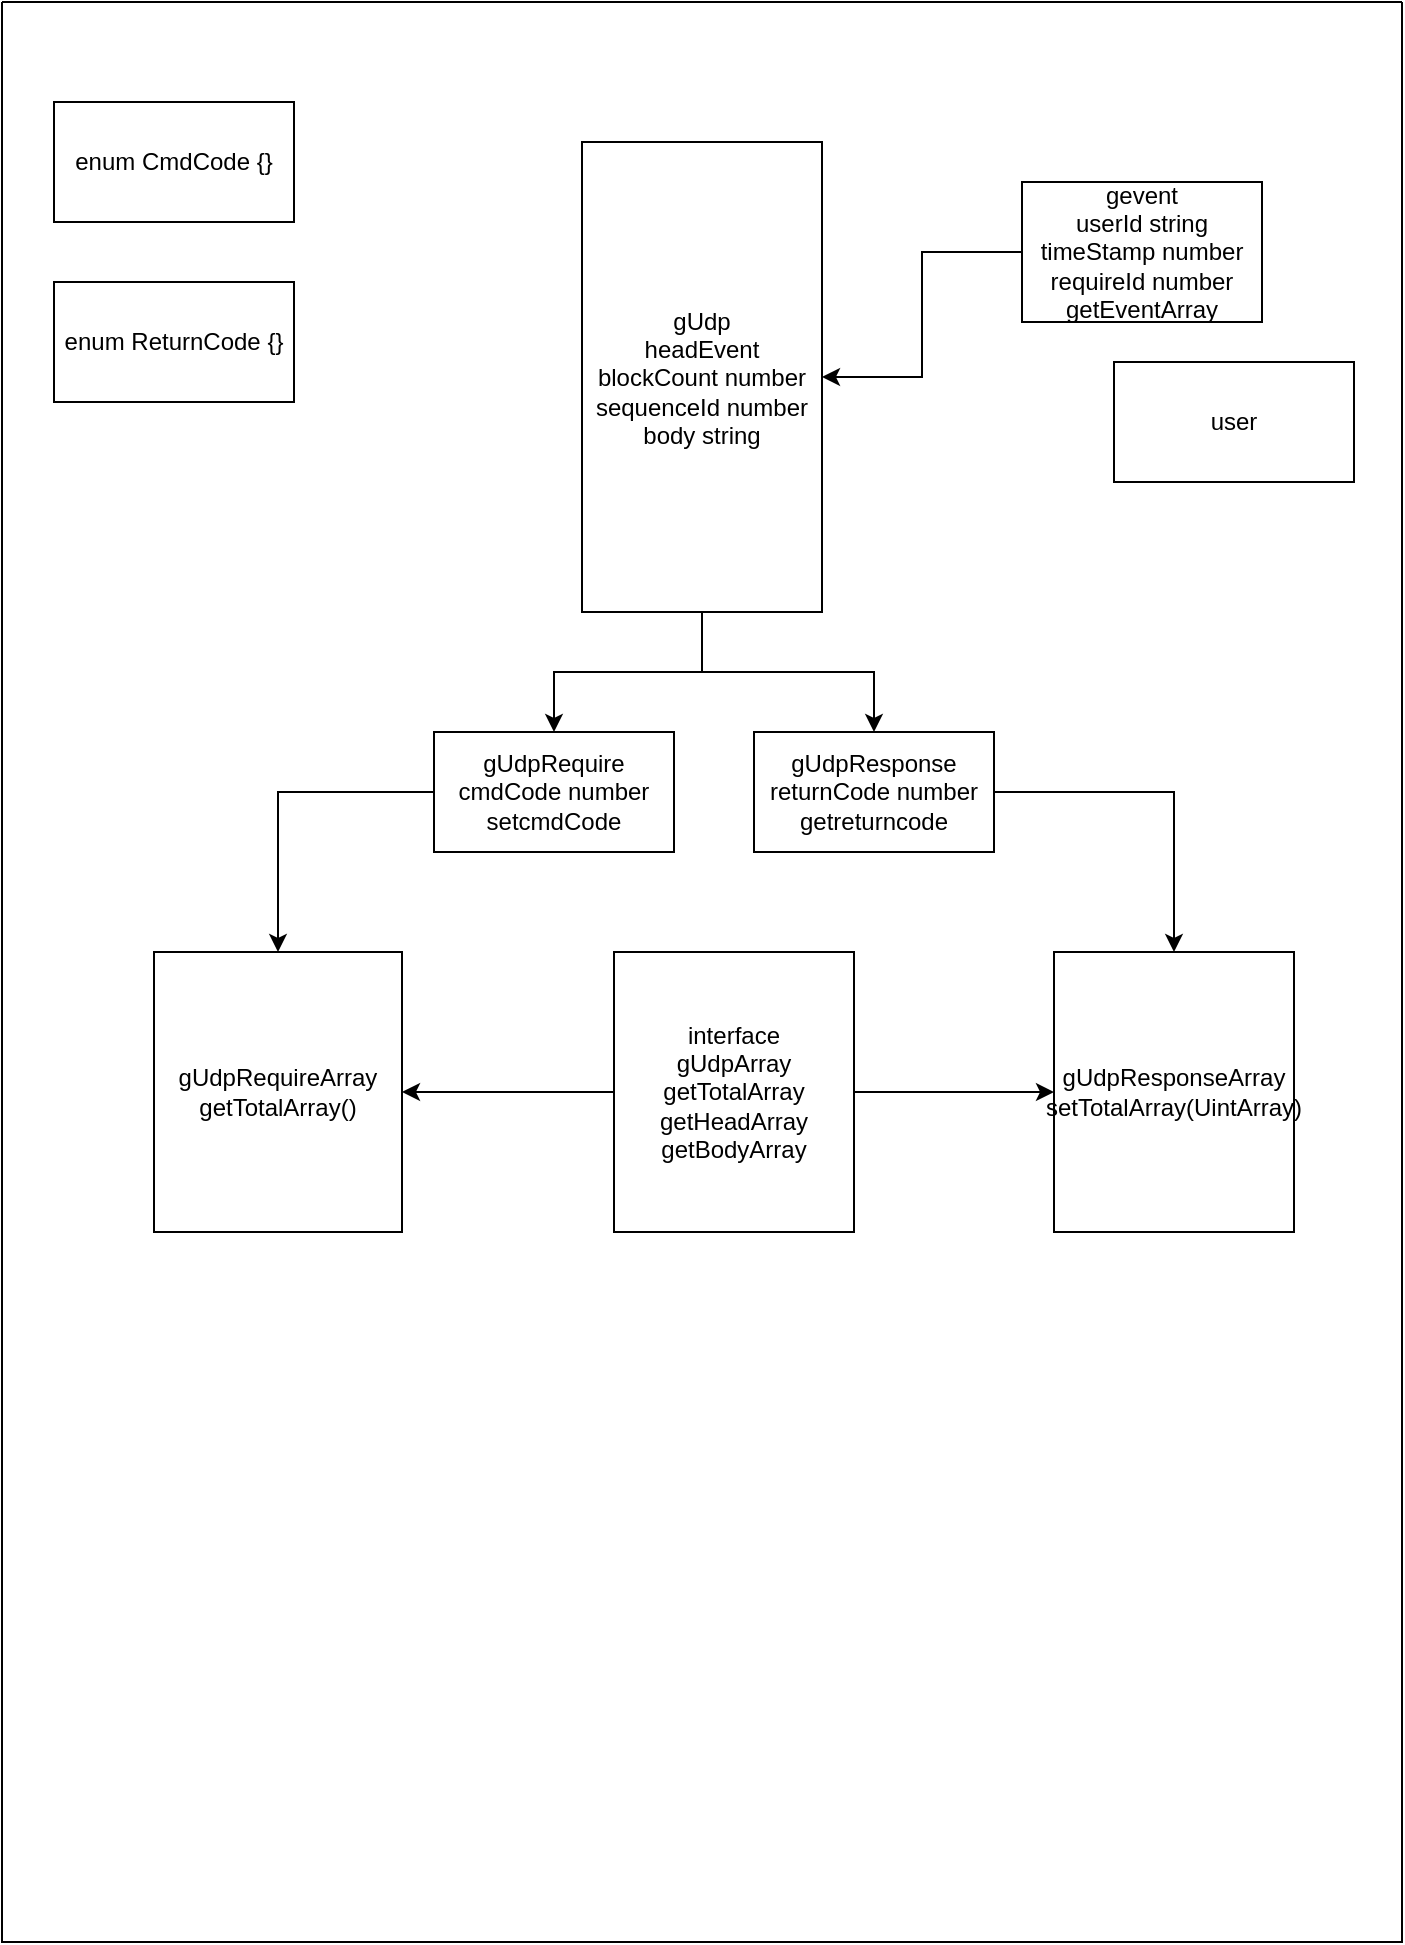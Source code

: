 <mxfile version="15.9.6" type="github">
  <diagram id="N8Edi52NSmTYdyOakT1O" name="Page-1">
    <mxGraphModel dx="1874" dy="754" grid="1" gridSize="10" guides="1" tooltips="1" connect="1" arrows="1" fold="1" page="1" pageScale="1" pageWidth="827" pageHeight="1169" math="0" shadow="0">
      <root>
        <mxCell id="0" />
        <mxCell id="1" parent="0" />
        <mxCell id="S61cnKSq_L1cPFYxwROf-4" value="" style="swimlane;startSize=0;" vertex="1" parent="1">
          <mxGeometry x="64" y="40" width="700" height="970" as="geometry" />
        </mxCell>
        <mxCell id="S61cnKSq_L1cPFYxwROf-8" value="user" style="rounded=0;whiteSpace=wrap;html=1;" vertex="1" parent="S61cnKSq_L1cPFYxwROf-4">
          <mxGeometry x="556" y="180" width="120" height="60" as="geometry" />
        </mxCell>
        <mxCell id="S61cnKSq_L1cPFYxwROf-32" style="edgeStyle=orthogonalEdgeStyle;rounded=0;orthogonalLoop=1;jettySize=auto;html=1;" edge="1" parent="S61cnKSq_L1cPFYxwROf-4" source="S61cnKSq_L1cPFYxwROf-9" target="S61cnKSq_L1cPFYxwROf-31">
          <mxGeometry relative="1" as="geometry" />
        </mxCell>
        <mxCell id="S61cnKSq_L1cPFYxwROf-39" style="edgeStyle=orthogonalEdgeStyle;rounded=0;orthogonalLoop=1;jettySize=auto;html=1;" edge="1" parent="S61cnKSq_L1cPFYxwROf-4" source="S61cnKSq_L1cPFYxwROf-9" target="S61cnKSq_L1cPFYxwROf-36">
          <mxGeometry relative="1" as="geometry" />
        </mxCell>
        <mxCell id="S61cnKSq_L1cPFYxwROf-9" value="interface&lt;br&gt;gUdpArray&lt;br&gt;getTotalArray&lt;br&gt;getHeadArray&lt;br&gt;getBodyArray" style="rounded=0;whiteSpace=wrap;html=1;" vertex="1" parent="S61cnKSq_L1cPFYxwROf-4">
          <mxGeometry x="306" y="475" width="120" height="140" as="geometry" />
        </mxCell>
        <mxCell id="S61cnKSq_L1cPFYxwROf-43" style="edgeStyle=orthogonalEdgeStyle;rounded=0;orthogonalLoop=1;jettySize=auto;html=1;entryX=1;entryY=0.5;entryDx=0;entryDy=0;" edge="1" parent="S61cnKSq_L1cPFYxwROf-4" source="S61cnKSq_L1cPFYxwROf-10" target="ttSso2FikDegnhqfddx3-4">
          <mxGeometry relative="1" as="geometry" />
        </mxCell>
        <mxCell id="S61cnKSq_L1cPFYxwROf-10" value="gevent&lt;br&gt;userId string&lt;br&gt;timeStamp number&lt;br&gt;requireId number&lt;br&gt;getEventArray" style="rounded=0;whiteSpace=wrap;html=1;" vertex="1" parent="S61cnKSq_L1cPFYxwROf-4">
          <mxGeometry x="510" y="90" width="120" height="70" as="geometry" />
        </mxCell>
        <mxCell id="S61cnKSq_L1cPFYxwROf-34" style="edgeStyle=orthogonalEdgeStyle;rounded=0;orthogonalLoop=1;jettySize=auto;html=1;" edge="1" parent="S61cnKSq_L1cPFYxwROf-4" source="ttSso2FikDegnhqfddx3-4" target="S61cnKSq_L1cPFYxwROf-25">
          <mxGeometry relative="1" as="geometry" />
        </mxCell>
        <mxCell id="S61cnKSq_L1cPFYxwROf-35" style="edgeStyle=orthogonalEdgeStyle;rounded=0;orthogonalLoop=1;jettySize=auto;html=1;" edge="1" parent="S61cnKSq_L1cPFYxwROf-4" source="ttSso2FikDegnhqfddx3-4" target="S61cnKSq_L1cPFYxwROf-27">
          <mxGeometry relative="1" as="geometry" />
        </mxCell>
        <mxCell id="ttSso2FikDegnhqfddx3-4" value="gUdp&lt;br&gt;headEvent&lt;br&gt;blockCount number&lt;br&gt;sequenceId number&lt;br&gt;body string" style="rounded=0;whiteSpace=wrap;html=1;" parent="S61cnKSq_L1cPFYxwROf-4" vertex="1">
          <mxGeometry x="290" y="70" width="120" height="235" as="geometry" />
        </mxCell>
        <mxCell id="S61cnKSq_L1cPFYxwROf-33" style="edgeStyle=orthogonalEdgeStyle;rounded=0;orthogonalLoop=1;jettySize=auto;html=1;entryX=0.5;entryY=0;entryDx=0;entryDy=0;" edge="1" parent="S61cnKSq_L1cPFYxwROf-4" source="S61cnKSq_L1cPFYxwROf-25" target="S61cnKSq_L1cPFYxwROf-31">
          <mxGeometry relative="1" as="geometry" />
        </mxCell>
        <mxCell id="S61cnKSq_L1cPFYxwROf-25" value="&lt;span&gt;gUdpRequire&lt;br&gt;cmdCode number&lt;br&gt;setcmdCode&lt;br&gt;&lt;/span&gt;" style="rounded=0;whiteSpace=wrap;html=1;" vertex="1" parent="S61cnKSq_L1cPFYxwROf-4">
          <mxGeometry x="216" y="365" width="120" height="60" as="geometry" />
        </mxCell>
        <mxCell id="S61cnKSq_L1cPFYxwROf-37" style="edgeStyle=orthogonalEdgeStyle;rounded=0;orthogonalLoop=1;jettySize=auto;html=1;entryX=0.5;entryY=0;entryDx=0;entryDy=0;" edge="1" parent="S61cnKSq_L1cPFYxwROf-4" source="S61cnKSq_L1cPFYxwROf-27" target="S61cnKSq_L1cPFYxwROf-36">
          <mxGeometry relative="1" as="geometry" />
        </mxCell>
        <mxCell id="S61cnKSq_L1cPFYxwROf-27" value="&lt;span&gt;gUdpResponse&lt;br&gt;returnCode number&lt;br&gt;getreturncode&lt;br&gt;&lt;/span&gt;" style="rounded=0;whiteSpace=wrap;html=1;" vertex="1" parent="S61cnKSq_L1cPFYxwROf-4">
          <mxGeometry x="376" y="365" width="120" height="60" as="geometry" />
        </mxCell>
        <mxCell id="S61cnKSq_L1cPFYxwROf-31" value="gUdpRequireArray&lt;br&gt;getTotalArray()" style="rounded=0;whiteSpace=wrap;html=1;" vertex="1" parent="S61cnKSq_L1cPFYxwROf-4">
          <mxGeometry x="76" y="475" width="124" height="140" as="geometry" />
        </mxCell>
        <mxCell id="S61cnKSq_L1cPFYxwROf-36" value="gUdpResponseArray&lt;br&gt;setTotalArray(UintArray)" style="rounded=0;whiteSpace=wrap;html=1;" vertex="1" parent="S61cnKSq_L1cPFYxwROf-4">
          <mxGeometry x="526" y="475" width="120" height="140" as="geometry" />
        </mxCell>
        <mxCell id="S61cnKSq_L1cPFYxwROf-40" value="enum CmdCode {}" style="rounded=0;whiteSpace=wrap;html=1;" vertex="1" parent="S61cnKSq_L1cPFYxwROf-4">
          <mxGeometry x="26" y="50" width="120" height="60" as="geometry" />
        </mxCell>
        <mxCell id="S61cnKSq_L1cPFYxwROf-41" value="enum ReturnCode {}" style="rounded=0;whiteSpace=wrap;html=1;" vertex="1" parent="S61cnKSq_L1cPFYxwROf-4">
          <mxGeometry x="26" y="140" width="120" height="60" as="geometry" />
        </mxCell>
      </root>
    </mxGraphModel>
  </diagram>
</mxfile>
